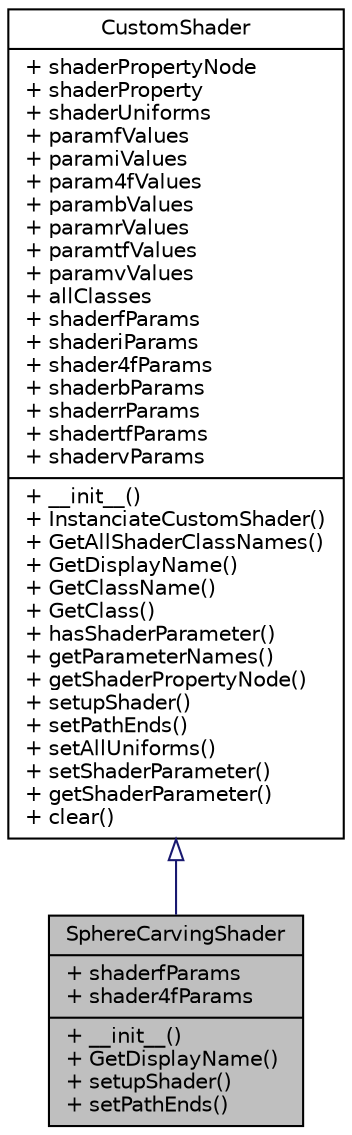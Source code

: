 digraph "SphereCarvingShader"
{
 // LATEX_PDF_SIZE
  bgcolor="transparent";
  edge [fontname="Helvetica",fontsize="10",labelfontname="Helvetica",labelfontsize="10"];
  node [fontname="Helvetica",fontsize="10",shape=record];
  Node1 [label="{SphereCarvingShader\n|+ shaderfParams\l+ shader4fParams\l|+ __init__()\l+ GetDisplayName()\l+ setupShader()\l+ setPathEnds()\l}",height=0.2,width=0.4,color="black", fillcolor="grey75", style="filled", fontcolor="black",tooltip=" "];
  Node2 -> Node1 [dir="back",color="midnightblue",fontsize="10",style="solid",arrowtail="onormal",fontname="Helvetica"];
  Node2 [label="{CustomShader\n|+ shaderPropertyNode\l+ shaderProperty\l+ shaderUniforms\l+ paramfValues\l+ paramiValues\l+ param4fValues\l+ parambValues\l+ paramrValues\l+ paramtfValues\l+ paramvValues\l+ allClasses\l+ shaderfParams\l+ shaderiParams\l+ shader4fParams\l+ shaderbParams\l+ shaderrParams\l+ shadertfParams\l+ shadervParams\l|+ __init__()\l+ InstanciateCustomShader()\l+ GetAllShaderClassNames()\l+ GetDisplayName()\l+ GetClassName()\l+ GetClass()\l+ hasShaderParameter()\l+ getParameterNames()\l+ getShaderPropertyNode()\l+ setupShader()\l+ setPathEnds()\l+ setAllUniforms()\l+ setShaderParameter()\l+ getShaderParameter()\l+ clear()\l}",height=0.2,width=0.4,color="black",URL="$class_slicer_p_r_i_s_m_1_1_resources_1_1_custom_shader_1_1_custom_shader.html",tooltip=" "];
}
